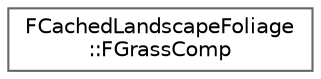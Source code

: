digraph "Graphical Class Hierarchy"
{
 // INTERACTIVE_SVG=YES
 // LATEX_PDF_SIZE
  bgcolor="transparent";
  edge [fontname=Helvetica,fontsize=10,labelfontname=Helvetica,labelfontsize=10];
  node [fontname=Helvetica,fontsize=10,shape=box,height=0.2,width=0.4];
  rankdir="LR";
  Node0 [id="Node000000",label="FCachedLandscapeFoliage\l::FGrassComp",height=0.2,width=0.4,color="grey40", fillcolor="white", style="filled",URL="$d9/d53/structFCachedLandscapeFoliage_1_1FGrassComp.html",tooltip=" "];
}
